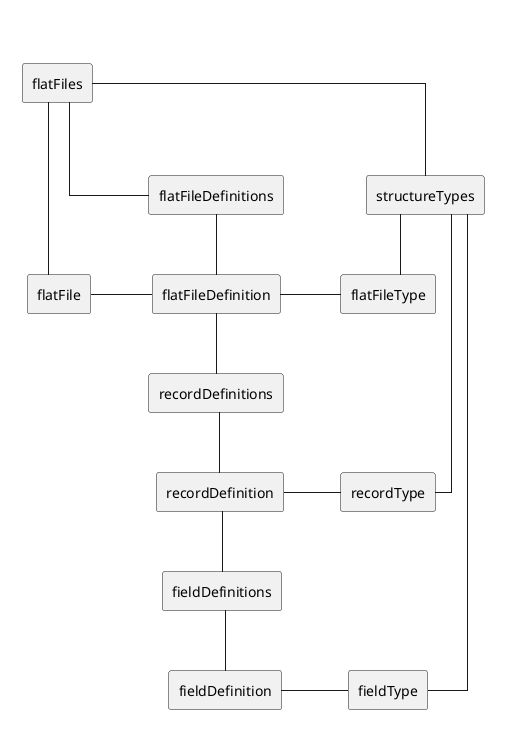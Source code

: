 @startuml
skinparam linetype ortho

skinparam package<<Layout>> {
  borderColor Transparent
  backgroundColor Transparent
  fontColor Transparent
  stereotypeFontColor Transparent
}

package files <<Layout>> {
rectangle flatFiles
rectangle flatFile
}

package definitions <<Layout>> {
rectangle flatFileDefinitions
rectangle flatFileDefinition
rectangle recordDefinitions
rectangle recordDefinition
rectangle fieldDefinitions
rectangle fieldDefinition
}

package types <<Layout>> {
rectangle structureTypes
rectangle flatFileType
rectangle recordType
rectangle fieldType
}


flatFiles --- flatFile
flatFiles -- flatFileDefinitions
flatFile - flatFileDefinition

flatFileDefinitions -- flatFileDefinition
flatFileDefinition -- recordDefinitions
recordDefinitions -- recordDefinition
recordDefinition -- fieldDefinitions
fieldDefinitions -- fieldDefinition

flatFileDefinition - flatFileType
recordDefinition - recordType
fieldDefinition - fieldType

structureTypes -- flatFileType 
flatFileType --[hidden]- recordType
recordType--[hidden]- fieldType
structureTypes -- recordType
structureTypes -- fieldType

flatFiles -- structureTypes
@enduml
